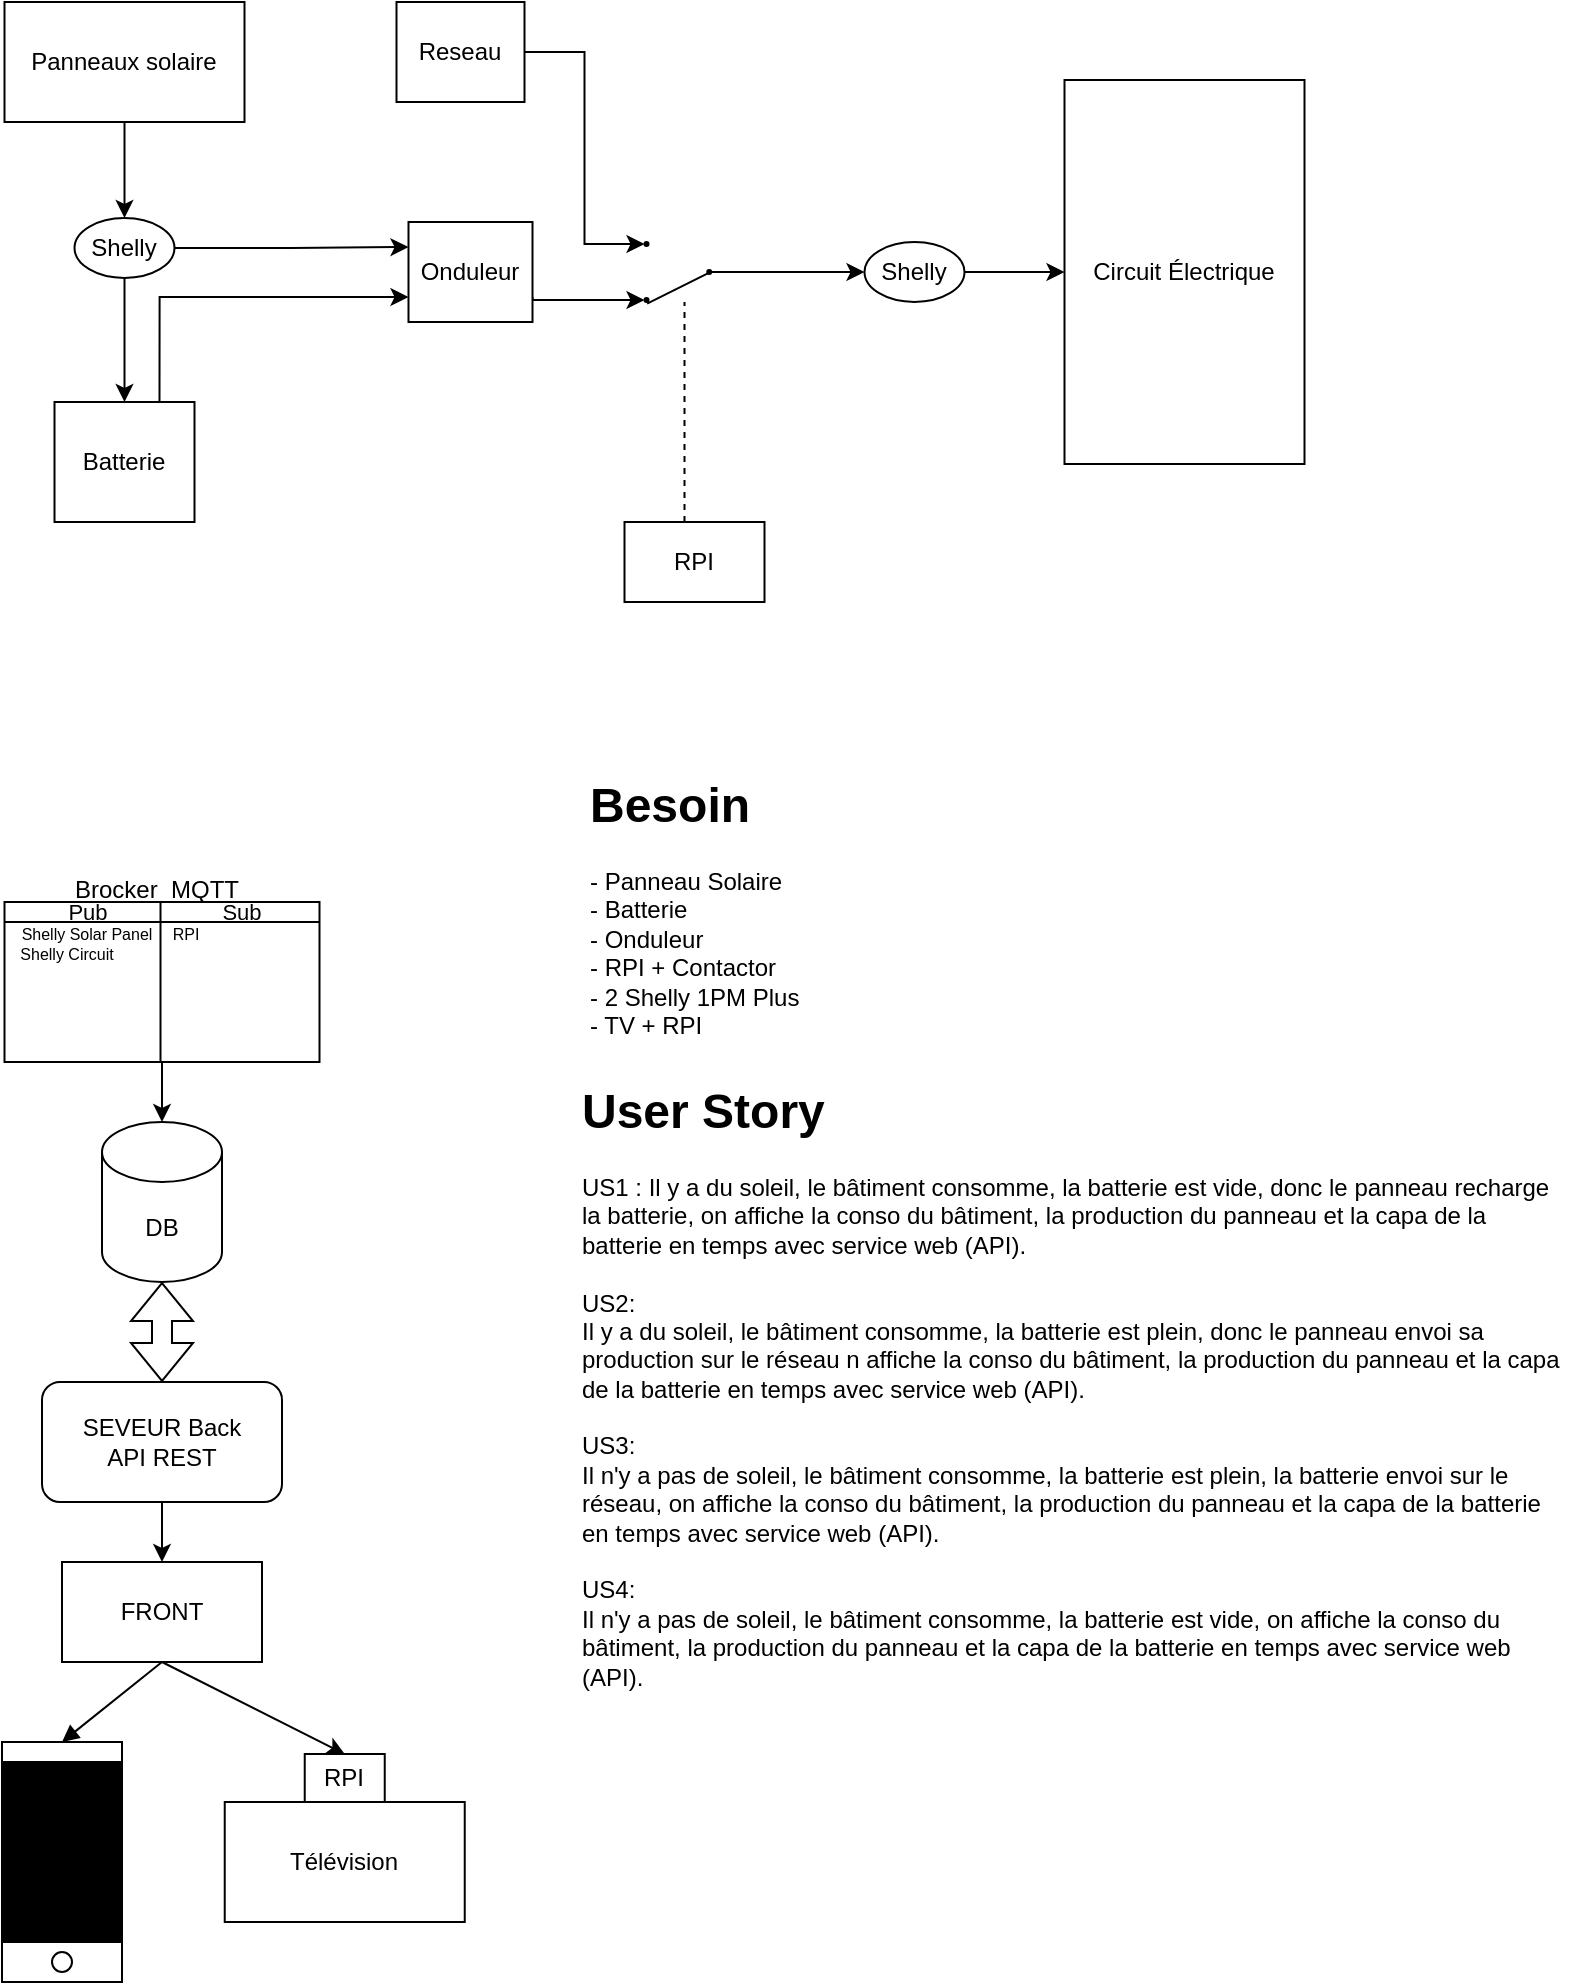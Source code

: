 <mxfile version="20.8.10" type="device" pages="3"><diagram name="V0.2" id="bUJSghtMO2TsAMHkwMjx"><mxGraphModel dx="1091" dy="649" grid="0" gridSize="10" guides="1" tooltips="1" connect="1" arrows="1" fold="1" page="1" pageScale="1" pageWidth="827" pageHeight="1169" math="0" shadow="0"><root><mxCell id="iRupwYIgq4YxSyQGfB-w-0"/><mxCell id="iRupwYIgq4YxSyQGfB-w-1" parent="iRupwYIgq4YxSyQGfB-w-0"/><mxCell id="pS1rkzDpME8Gf5wdP4LU-1" style="edgeStyle=orthogonalEdgeStyle;rounded=0;orthogonalLoop=1;jettySize=auto;html=1;exitX=0.5;exitY=1;exitDx=0;exitDy=0;entryX=0.5;entryY=0;entryDx=0;entryDy=0;" edge="1" parent="iRupwYIgq4YxSyQGfB-w-1" source="iRupwYIgq4YxSyQGfB-w-3" target="pS1rkzDpME8Gf5wdP4LU-0"><mxGeometry relative="1" as="geometry"/></mxCell><mxCell id="iRupwYIgq4YxSyQGfB-w-3" value="Panneaux solaire" style="rounded=0;whiteSpace=wrap;html=1;" vertex="1" parent="iRupwYIgq4YxSyQGfB-w-1"><mxGeometry x="61.25" y="40" width="120" height="60" as="geometry"/></mxCell><mxCell id="iRupwYIgq4YxSyQGfB-w-4" style="edgeStyle=orthogonalEdgeStyle;rounded=0;orthogonalLoop=1;jettySize=auto;html=1;exitX=0.75;exitY=0;exitDx=0;exitDy=0;entryX=0;entryY=0.75;entryDx=0;entryDy=0;" edge="1" parent="iRupwYIgq4YxSyQGfB-w-1" source="iRupwYIgq4YxSyQGfB-w-5" target="iRupwYIgq4YxSyQGfB-w-7"><mxGeometry relative="1" as="geometry"/></mxCell><mxCell id="iRupwYIgq4YxSyQGfB-w-5" value="Batterie" style="rounded=0;whiteSpace=wrap;html=1;" vertex="1" parent="iRupwYIgq4YxSyQGfB-w-1"><mxGeometry x="86.25" y="240" width="70" height="60" as="geometry"/></mxCell><mxCell id="pS1rkzDpME8Gf5wdP4LU-9" style="edgeStyle=orthogonalEdgeStyle;rounded=0;orthogonalLoop=1;jettySize=auto;html=1;exitX=1;exitY=0.75;exitDx=0;exitDy=0;entryX=0;entryY=0.5;entryDx=0;entryDy=0;" edge="1" parent="iRupwYIgq4YxSyQGfB-w-1" source="iRupwYIgq4YxSyQGfB-w-7" target="pS1rkzDpME8Gf5wdP4LU-7"><mxGeometry relative="1" as="geometry"><Array as="points"><mxPoint x="325.25" y="189"/></Array></mxGeometry></mxCell><mxCell id="iRupwYIgq4YxSyQGfB-w-7" value="Onduleur" style="rounded=0;whiteSpace=wrap;html=1;" vertex="1" parent="iRupwYIgq4YxSyQGfB-w-1"><mxGeometry x="263.25" y="150" width="62" height="50" as="geometry"/></mxCell><mxCell id="pS1rkzDpME8Gf5wdP4LU-10" style="edgeStyle=orthogonalEdgeStyle;rounded=0;orthogonalLoop=1;jettySize=auto;html=1;exitX=1;exitY=0.5;exitDx=0;exitDy=0;entryX=0;entryY=0.5;entryDx=0;entryDy=0;" edge="1" parent="iRupwYIgq4YxSyQGfB-w-1" source="iRupwYIgq4YxSyQGfB-w-12" target="pS1rkzDpME8Gf5wdP4LU-6"><mxGeometry relative="1" as="geometry"><Array as="points"><mxPoint x="351.25" y="65"/><mxPoint x="351.25" y="161"/></Array></mxGeometry></mxCell><mxCell id="iRupwYIgq4YxSyQGfB-w-12" value="Reseau" style="rounded=0;whiteSpace=wrap;html=1;" vertex="1" parent="iRupwYIgq4YxSyQGfB-w-1"><mxGeometry x="257.25" y="40" width="64" height="50" as="geometry"/></mxCell><mxCell id="iRupwYIgq4YxSyQGfB-w-15" value="DB" style="shape=cylinder3;whiteSpace=wrap;html=1;boundedLbl=1;backgroundOutline=1;size=15;" vertex="1" parent="iRupwYIgq4YxSyQGfB-w-1"><mxGeometry x="110" y="600" width="60" height="80" as="geometry"/></mxCell><mxCell id="iRupwYIgq4YxSyQGfB-w-16" style="edgeStyle=orthogonalEdgeStyle;rounded=0;orthogonalLoop=1;jettySize=auto;html=1;exitX=0.5;exitY=1;exitDx=0;exitDy=0;" edge="1" parent="iRupwYIgq4YxSyQGfB-w-1" source="iRupwYIgq4YxSyQGfB-w-17" target="iRupwYIgq4YxSyQGfB-w-19"><mxGeometry relative="1" as="geometry"/></mxCell><mxCell id="iRupwYIgq4YxSyQGfB-w-17" value="SEVEUR Back&lt;br&gt;API REST" style="rounded=1;whiteSpace=wrap;html=1;" vertex="1" parent="iRupwYIgq4YxSyQGfB-w-1"><mxGeometry x="80" y="730" width="120" height="60" as="geometry"/></mxCell><mxCell id="iRupwYIgq4YxSyQGfB-w-18" value="" style="shape=flexArrow;endArrow=classic;startArrow=classic;html=1;rounded=0;entryX=0.5;entryY=0;entryDx=0;entryDy=0;exitX=0.5;exitY=1;exitDx=0;exitDy=0;exitPerimeter=0;" edge="1" parent="iRupwYIgq4YxSyQGfB-w-1" source="iRupwYIgq4YxSyQGfB-w-15" target="iRupwYIgq4YxSyQGfB-w-17"><mxGeometry width="100" height="100" relative="1" as="geometry"><mxPoint x="90" y="780" as="sourcePoint"/><mxPoint x="190" y="680" as="targetPoint"/></mxGeometry></mxCell><mxCell id="iRupwYIgq4YxSyQGfB-w-19" value="FRONT" style="rounded=0;whiteSpace=wrap;html=1;" vertex="1" parent="iRupwYIgq4YxSyQGfB-w-1"><mxGeometry x="90" y="820" width="100" height="50" as="geometry"/></mxCell><mxCell id="iRupwYIgq4YxSyQGfB-w-20" value="Télévision" style="rounded=0;whiteSpace=wrap;html=1;" vertex="1" parent="iRupwYIgq4YxSyQGfB-w-1"><mxGeometry x="171.37" y="940" width="120" height="60" as="geometry"/></mxCell><mxCell id="iRupwYIgq4YxSyQGfB-w-21" value="RPI" style="rounded=0;whiteSpace=wrap;html=1;" vertex="1" parent="iRupwYIgq4YxSyQGfB-w-1"><mxGeometry x="211.37" y="916" width="40" height="24" as="geometry"/></mxCell><mxCell id="iRupwYIgq4YxSyQGfB-w-22" value="" style="endArrow=none;startArrow=classic;html=1;rounded=0;exitX=0.5;exitY=0;exitDx=0;exitDy=0;endFill=0;" edge="1" parent="iRupwYIgq4YxSyQGfB-w-1" source="iRupwYIgq4YxSyQGfB-w-21"><mxGeometry width="50" height="50" relative="1" as="geometry"><mxPoint x="210" y="940" as="sourcePoint"/><mxPoint x="140" y="870" as="targetPoint"/></mxGeometry></mxCell><mxCell id="iRupwYIgq4YxSyQGfB-w-23" value="" style="rounded=0;whiteSpace=wrap;html=1;rotation=90;" vertex="1" parent="iRupwYIgq4YxSyQGfB-w-1"><mxGeometry x="30" y="940" width="120" height="60" as="geometry"/></mxCell><mxCell id="iRupwYIgq4YxSyQGfB-w-24" value="" style="rounded=0;whiteSpace=wrap;html=1;rotation=90;fillColor=#000000;" vertex="1" parent="iRupwYIgq4YxSyQGfB-w-1"><mxGeometry x="45" y="935" width="90" height="60" as="geometry"/></mxCell><mxCell id="iRupwYIgq4YxSyQGfB-w-25" value="" style="ellipse;whiteSpace=wrap;html=1;aspect=fixed;" vertex="1" parent="iRupwYIgq4YxSyQGfB-w-1"><mxGeometry x="85" y="1015" width="10" height="10" as="geometry"/></mxCell><mxCell id="iRupwYIgq4YxSyQGfB-w-26" value="" style="endArrow=none;startArrow=block;html=1;rounded=0;entryX=0.5;entryY=1;entryDx=0;entryDy=0;exitX=0;exitY=0.5;exitDx=0;exitDy=0;startFill=1;endFill=0;" edge="1" parent="iRupwYIgq4YxSyQGfB-w-1" source="iRupwYIgq4YxSyQGfB-w-23" target="iRupwYIgq4YxSyQGfB-w-19"><mxGeometry width="50" height="50" relative="1" as="geometry"><mxPoint x="80" y="940" as="sourcePoint"/><mxPoint x="130" y="890" as="targetPoint"/></mxGeometry></mxCell><mxCell id="pS1rkzDpME8Gf5wdP4LU-2" style="edgeStyle=orthogonalEdgeStyle;rounded=0;orthogonalLoop=1;jettySize=auto;html=1;exitX=0.5;exitY=1;exitDx=0;exitDy=0;entryX=0.5;entryY=0;entryDx=0;entryDy=0;" edge="1" parent="iRupwYIgq4YxSyQGfB-w-1" source="pS1rkzDpME8Gf5wdP4LU-0" target="iRupwYIgq4YxSyQGfB-w-5"><mxGeometry relative="1" as="geometry"/></mxCell><mxCell id="pS1rkzDpME8Gf5wdP4LU-3" style="edgeStyle=orthogonalEdgeStyle;rounded=0;orthogonalLoop=1;jettySize=auto;html=1;entryX=0;entryY=0.25;entryDx=0;entryDy=0;" edge="1" parent="iRupwYIgq4YxSyQGfB-w-1" source="pS1rkzDpME8Gf5wdP4LU-0" target="iRupwYIgq4YxSyQGfB-w-7"><mxGeometry relative="1" as="geometry"/></mxCell><mxCell id="pS1rkzDpME8Gf5wdP4LU-0" value="Shelly" style="ellipse;whiteSpace=wrap;html=1;" vertex="1" parent="iRupwYIgq4YxSyQGfB-w-1"><mxGeometry x="96.25" y="148" width="50" height="30" as="geometry"/></mxCell><mxCell id="pS1rkzDpME8Gf5wdP4LU-15" style="edgeStyle=orthogonalEdgeStyle;rounded=0;orthogonalLoop=1;jettySize=auto;html=1;exitX=1;exitY=0.5;exitDx=0;exitDy=0;entryX=0;entryY=0.5;entryDx=0;entryDy=0;" edge="1" parent="iRupwYIgq4YxSyQGfB-w-1" source="pS1rkzDpME8Gf5wdP4LU-5" target="pS1rkzDpME8Gf5wdP4LU-14"><mxGeometry relative="1" as="geometry"/></mxCell><mxCell id="pS1rkzDpME8Gf5wdP4LU-5" value="Shelly" style="ellipse;whiteSpace=wrap;html=1;" vertex="1" parent="iRupwYIgq4YxSyQGfB-w-1"><mxGeometry x="491.25" y="160" width="50" height="30" as="geometry"/></mxCell><mxCell id="pS1rkzDpME8Gf5wdP4LU-6" value="" style="ellipse;whiteSpace=wrap;html=1;aspect=fixed;fillColor=#000000;" vertex="1" parent="iRupwYIgq4YxSyQGfB-w-1"><mxGeometry x="381.25" y="160" width="2" height="2" as="geometry"/></mxCell><mxCell id="pS1rkzDpME8Gf5wdP4LU-7" value="" style="ellipse;whiteSpace=wrap;html=1;aspect=fixed;fillColor=#000000;" vertex="1" parent="iRupwYIgq4YxSyQGfB-w-1"><mxGeometry x="381.25" y="188" width="2" height="2" as="geometry"/></mxCell><mxCell id="pS1rkzDpME8Gf5wdP4LU-12" style="edgeStyle=orthogonalEdgeStyle;rounded=0;orthogonalLoop=1;jettySize=auto;html=1;exitX=1;exitY=0.5;exitDx=0;exitDy=0;entryX=0;entryY=0.5;entryDx=0;entryDy=0;" edge="1" parent="iRupwYIgq4YxSyQGfB-w-1" source="pS1rkzDpME8Gf5wdP4LU-11" target="pS1rkzDpME8Gf5wdP4LU-5"><mxGeometry relative="1" as="geometry"><mxPoint x="414.62" y="176" as="sourcePoint"/><mxPoint x="491.25" y="176" as="targetPoint"/><Array as="points"><mxPoint x="471.25" y="175"/><mxPoint x="471.25" y="175"/></Array></mxGeometry></mxCell><mxCell id="pS1rkzDpME8Gf5wdP4LU-11" value="" style="ellipse;whiteSpace=wrap;html=1;aspect=fixed;fillColor=#000000;" vertex="1" parent="iRupwYIgq4YxSyQGfB-w-1"><mxGeometry x="412.62" y="174" width="2" height="2" as="geometry"/></mxCell><mxCell id="pS1rkzDpME8Gf5wdP4LU-13" value="" style="endArrow=none;html=1;rounded=0;exitX=0;exitY=1;exitDx=0;exitDy=0;entryX=0.659;entryY=1.409;entryDx=0;entryDy=0;entryPerimeter=0;" edge="1" parent="iRupwYIgq4YxSyQGfB-w-1" source="pS1rkzDpME8Gf5wdP4LU-11" target="pS1rkzDpME8Gf5wdP4LU-7"><mxGeometry width="50" height="50" relative="1" as="geometry"><mxPoint x="431.25" y="190" as="sourcePoint"/><mxPoint x="481.25" y="140" as="targetPoint"/></mxGeometry></mxCell><mxCell id="pS1rkzDpME8Gf5wdP4LU-14" value="Circuit Électrique" style="rounded=0;whiteSpace=wrap;html=1;fillColor=#FFFFFF;" vertex="1" parent="iRupwYIgq4YxSyQGfB-w-1"><mxGeometry x="591.25" y="79" width="120" height="192" as="geometry"/></mxCell><mxCell id="pS1rkzDpME8Gf5wdP4LU-16" value="" style="endArrow=none;dashed=1;html=1;rounded=0;" edge="1" parent="iRupwYIgq4YxSyQGfB-w-1"><mxGeometry width="50" height="50" relative="1" as="geometry"><mxPoint x="401.25" y="300" as="sourcePoint"/><mxPoint x="401.25" y="190" as="targetPoint"/></mxGeometry></mxCell><mxCell id="pS1rkzDpME8Gf5wdP4LU-17" value="RPI" style="rounded=0;whiteSpace=wrap;html=1;fillColor=#FFFFFF;" vertex="1" parent="iRupwYIgq4YxSyQGfB-w-1"><mxGeometry x="371.25" y="300" width="70" height="40" as="geometry"/></mxCell><mxCell id="pS1rkzDpME8Gf5wdP4LU-29" style="edgeStyle=orthogonalEdgeStyle;rounded=0;orthogonalLoop=1;jettySize=auto;html=1;exitX=0.5;exitY=1;exitDx=0;exitDy=0;entryX=0.5;entryY=0;entryDx=0;entryDy=0;entryPerimeter=0;fontSize=8;" edge="1" parent="iRupwYIgq4YxSyQGfB-w-1" source="pS1rkzDpME8Gf5wdP4LU-20" target="iRupwYIgq4YxSyQGfB-w-15"><mxGeometry relative="1" as="geometry"/></mxCell><mxCell id="pS1rkzDpME8Gf5wdP4LU-20" value="&amp;nbsp; &amp;nbsp;" style="shape=internalStorage;whiteSpace=wrap;html=1;backgroundOutline=1;fillColor=#FFFFFF;dx=78;dy=10;" vertex="1" parent="iRupwYIgq4YxSyQGfB-w-1"><mxGeometry x="61.25" y="490" width="157.5" height="80" as="geometry"/></mxCell><mxCell id="pS1rkzDpME8Gf5wdP4LU-21" value="&lt;font style=&quot;font-size: 11px;&quot;&gt;Pub&lt;/font&gt;" style="text;html=1;strokeColor=none;fillColor=none;align=center;verticalAlign=middle;whiteSpace=wrap;rounded=0;" vertex="1" parent="iRupwYIgq4YxSyQGfB-w-1"><mxGeometry x="72.75" y="480" width="60" height="30" as="geometry"/></mxCell><mxCell id="pS1rkzDpME8Gf5wdP4LU-22" value="&lt;font style=&quot;font-size: 11px;&quot;&gt;Sub&lt;/font&gt;" style="text;html=1;strokeColor=none;fillColor=none;align=center;verticalAlign=middle;whiteSpace=wrap;rounded=0;" vertex="1" parent="iRupwYIgq4YxSyQGfB-w-1"><mxGeometry x="150.12" y="480" width="60" height="30" as="geometry"/></mxCell><mxCell id="pS1rkzDpME8Gf5wdP4LU-23" value="&lt;font style=&quot;font-size: 8px;&quot;&gt;Shelly Solar Panel&lt;/font&gt;" style="text;html=1;strokeColor=none;fillColor=none;align=center;verticalAlign=middle;whiteSpace=wrap;rounded=0;fontSize=11;" vertex="1" parent="iRupwYIgq4YxSyQGfB-w-1"><mxGeometry x="68.25" y="500" width="69" height="10" as="geometry"/></mxCell><mxCell id="pS1rkzDpME8Gf5wdP4LU-24" value="&lt;font style=&quot;font-size: 8px;&quot;&gt;Shelly Circuit&lt;/font&gt;" style="text;html=1;strokeColor=none;fillColor=none;align=center;verticalAlign=middle;whiteSpace=wrap;rounded=0;fontSize=11;" vertex="1" parent="iRupwYIgq4YxSyQGfB-w-1"><mxGeometry x="68.25" y="510" width="48.5" height="10" as="geometry"/></mxCell><mxCell id="pS1rkzDpME8Gf5wdP4LU-26" value="RPI" style="text;html=1;strokeColor=none;fillColor=none;align=center;verticalAlign=middle;whiteSpace=wrap;rounded=0;fontSize=8;" vertex="1" parent="iRupwYIgq4YxSyQGfB-w-1"><mxGeometry x="140.12" y="501" width="24" height="10" as="geometry"/></mxCell><mxCell id="pS1rkzDpME8Gf5wdP4LU-30" value="&lt;font style=&quot;font-size: 12px;&quot;&gt;Brocker&amp;nbsp; MQTT&lt;/font&gt;" style="text;html=1;strokeColor=none;fillColor=none;align=center;verticalAlign=middle;whiteSpace=wrap;rounded=0;fontSize=8;" vertex="1" parent="iRupwYIgq4YxSyQGfB-w-1"><mxGeometry x="85" y="469" width="105" height="30" as="geometry"/></mxCell><mxCell id="06c6zjgofnKpRx3eUGBM-0" value="&lt;h1&gt;Besoin&lt;/h1&gt;&lt;div&gt;&lt;span style=&quot;background-color: initial;&quot;&gt;- Panneau Solaire&lt;/span&gt;&lt;br&gt;&lt;/div&gt;&lt;div&gt;- Batterie&lt;/div&gt;&lt;div&gt;- Onduleur&lt;/div&gt;&lt;div&gt;- RPI + Contactor&lt;/div&gt;&lt;div&gt;- 2 Shelly 1PM Plus&lt;/div&gt;&lt;div&gt;- TV + RPI&lt;/div&gt;" style="text;html=1;strokeColor=none;fillColor=none;spacing=5;spacingTop=-20;whiteSpace=wrap;overflow=hidden;rounded=0;" vertex="1" parent="iRupwYIgq4YxSyQGfB-w-1"><mxGeometry x="348.62" y="422" width="130" height="139" as="geometry"/></mxCell><mxCell id="06c6zjgofnKpRx3eUGBM-1" value="&lt;h1&gt;User Story&lt;/h1&gt;&lt;div&gt;US1 : Il y a du soleil, le bâtiment consomme, la batterie est vide, donc le panneau recharge la batterie, on affiche la conso du bâtiment, la production du panneau et la capa de la batterie en temps avec service web (API).&lt;/div&gt;&lt;div&gt;&lt;br&gt;&lt;/div&gt;&lt;div&gt;US2:&amp;nbsp;&lt;/div&gt;Il y a du soleil, le bâtiment consomme, la batterie est plein, donc le panneau envoi sa production sur le réseau n affiche la conso du bâtiment, la production du panneau et la capa de la batterie en temps avec service web (API).&lt;br&gt;&lt;br&gt;&lt;div style=&quot;border-color: var(--border-color);&quot;&gt;US3:&amp;nbsp;&lt;/div&gt;Il n'y a pas de soleil, le bâtiment consomme, la batterie est plein, la batterie envoi sur le réseau, on affiche la conso du bâtiment, la production du panneau et la capa de la batterie en temps avec service web (API).&lt;br&gt;&lt;br&gt;&lt;div style=&quot;border-color: var(--border-color);&quot;&gt;US4:&amp;nbsp;&lt;/div&gt;Il n'y a pas de soleil, le bâtiment consomme, la batterie est vide, on affiche la conso du bâtiment, la production du panneau et la capa de la batterie en temps avec service web (API).&lt;br&gt;&lt;br&gt;&lt;br&gt;&lt;br&gt;&lt;div&gt;&amp;nbsp;&lt;/div&gt;&lt;p&gt;&lt;br&gt;&lt;/p&gt;" style="text;html=1;strokeColor=none;fillColor=none;spacing=5;spacingTop=-20;whiteSpace=wrap;overflow=hidden;rounded=0;" vertex="1" parent="iRupwYIgq4YxSyQGfB-w-1"><mxGeometry x="345" y="575" width="500.12" height="363" as="geometry"/></mxCell></root></mxGraphModel></diagram><diagram name="V0.1" id="E7JOWZDmcaKWN9mhf_Wt"><mxGraphModel dx="2049" dy="1206" grid="1" gridSize="10" guides="1" tooltips="1" connect="1" arrows="1" fold="1" page="1" pageScale="1" pageWidth="827" pageHeight="1169" math="0" shadow="0"><root><mxCell id="qHG44iDywj358Ra6RWqA-0"/><mxCell id="qHG44iDywj358Ra6RWqA-1" parent="qHG44iDywj358Ra6RWqA-0"/><mxCell id="OaKVELHF8Ug3SPmHmKii-4" style="edgeStyle=orthogonalEdgeStyle;rounded=0;orthogonalLoop=1;jettySize=auto;html=1;" parent="qHG44iDywj358Ra6RWqA-1" source="qHG44iDywj358Ra6RWqA-5" target="qHG44iDywj358Ra6RWqA-9" edge="1"><mxGeometry relative="1" as="geometry"/></mxCell><mxCell id="qHG44iDywj358Ra6RWqA-5" value="Panneaux solaire" style="rounded=0;whiteSpace=wrap;html=1;" parent="qHG44iDywj358Ra6RWqA-1" vertex="1"><mxGeometry x="150" y="120" width="120" height="60" as="geometry"/></mxCell><mxCell id="OaKVELHF8Ug3SPmHmKii-5" style="edgeStyle=orthogonalEdgeStyle;rounded=0;orthogonalLoop=1;jettySize=auto;html=1;exitX=0.75;exitY=0;exitDx=0;exitDy=0;entryX=0;entryY=0.5;entryDx=0;entryDy=0;" parent="qHG44iDywj358Ra6RWqA-1" source="qHG44iDywj358Ra6RWqA-9" target="OaKVELHF8Ug3SPmHmKii-0" edge="1"><mxGeometry relative="1" as="geometry"/></mxCell><mxCell id="qHG44iDywj358Ra6RWqA-9" value="Batterie" style="rounded=0;whiteSpace=wrap;html=1;" parent="qHG44iDywj358Ra6RWqA-1" vertex="1"><mxGeometry x="175" y="320" width="70" height="60" as="geometry"/></mxCell><mxCell id="OaKVELHF8Ug3SPmHmKii-6" style="edgeStyle=orthogonalEdgeStyle;rounded=0;orthogonalLoop=1;jettySize=auto;html=1;exitX=1;exitY=0.5;exitDx=0;exitDy=0;" parent="qHG44iDywj358Ra6RWqA-1" source="OaKVELHF8Ug3SPmHmKii-0" target="OaKVELHF8Ug3SPmHmKii-1" edge="1"><mxGeometry relative="1" as="geometry"/></mxCell><mxCell id="OaKVELHF8Ug3SPmHmKii-0" value="Onduleur" style="rounded=0;whiteSpace=wrap;html=1;" parent="qHG44iDywj358Ra6RWqA-1" vertex="1"><mxGeometry x="352" y="230" width="62" height="50" as="geometry"/></mxCell><mxCell id="-DTxfwfjilLc9rwC0ODJ-17" style="edgeStyle=orthogonalEdgeStyle;rounded=0;orthogonalLoop=1;jettySize=auto;html=1;exitX=0.5;exitY=1;exitDx=0;exitDy=0;entryX=0.5;entryY=0;entryDx=0;entryDy=0;" parent="qHG44iDywj358Ra6RWqA-1" source="OaKVELHF8Ug3SPmHmKii-1" target="-DTxfwfjilLc9rwC0ODJ-13" edge="1"><mxGeometry relative="1" as="geometry"/></mxCell><mxCell id="-DTxfwfjilLc9rwC0ODJ-19" style="edgeStyle=orthogonalEdgeStyle;rounded=0;orthogonalLoop=1;jettySize=auto;html=1;exitX=1;exitY=0.5;exitDx=0;exitDy=0;entryX=0;entryY=0.5;entryDx=0;entryDy=0;endArrow=none;endFill=0;" parent="qHG44iDywj358Ra6RWqA-1" source="OaKVELHF8Ug3SPmHmKii-1" target="-DTxfwfjilLc9rwC0ODJ-18" edge="1"><mxGeometry relative="1" as="geometry"/></mxCell><mxCell id="OaKVELHF8Ug3SPmHmKii-1" value="Switch" style="rounded=0;whiteSpace=wrap;html=1;" parent="qHG44iDywj358Ra6RWqA-1" vertex="1"><mxGeometry x="523" y="235" width="60" height="40" as="geometry"/></mxCell><mxCell id="OaKVELHF8Ug3SPmHmKii-7" style="edgeStyle=orthogonalEdgeStyle;rounded=0;orthogonalLoop=1;jettySize=auto;html=1;exitX=1;exitY=0.5;exitDx=0;exitDy=0;entryX=0;entryY=0.5;entryDx=0;entryDy=0;" parent="qHG44iDywj358Ra6RWqA-1" source="OaKVELHF8Ug3SPmHmKii-2" target="OaKVELHF8Ug3SPmHmKii-1" edge="1"><mxGeometry relative="1" as="geometry"/></mxCell><mxCell id="OaKVELHF8Ug3SPmHmKii-2" value="Reseau" style="rounded=0;whiteSpace=wrap;html=1;" parent="qHG44iDywj358Ra6RWqA-1" vertex="1"><mxGeometry x="352" y="380" width="64" height="50" as="geometry"/></mxCell><mxCell id="-DTxfwfjilLc9rwC0ODJ-14" style="edgeStyle=orthogonalEdgeStyle;rounded=0;orthogonalLoop=1;jettySize=auto;html=1;exitX=1;exitY=0.5;exitDx=0;exitDy=0;" parent="qHG44iDywj358Ra6RWqA-1" source="OaKVELHF8Ug3SPmHmKii-13" target="-DTxfwfjilLc9rwC0ODJ-13" edge="1"><mxGeometry relative="1" as="geometry"><Array as="points"><mxPoint x="295" y="490"/><mxPoint x="537" y="490"/></Array></mxGeometry></mxCell><mxCell id="OaKVELHF8Ug3SPmHmKii-13" value="" style="ellipse;whiteSpace=wrap;html=1;rotation=90;fillColor=none;" parent="qHG44iDywj358Ra6RWqA-1" vertex="1"><mxGeometry x="280" y="260" width="30" height="7" as="geometry"/></mxCell><mxCell id="-DTxfwfjilLc9rwC0ODJ-0" value="DB" style="shape=cylinder3;whiteSpace=wrap;html=1;boundedLbl=1;backgroundOutline=1;size=15;" parent="qHG44iDywj358Ra6RWqA-1" vertex="1"><mxGeometry x="401.63" y="510" width="60" height="80" as="geometry"/></mxCell><mxCell id="-DTxfwfjilLc9rwC0ODJ-1" style="edgeStyle=orthogonalEdgeStyle;rounded=0;orthogonalLoop=1;jettySize=auto;html=1;exitX=0.5;exitY=1;exitDx=0;exitDy=0;" parent="qHG44iDywj358Ra6RWqA-1" source="-DTxfwfjilLc9rwC0ODJ-2" target="-DTxfwfjilLc9rwC0ODJ-4" edge="1"><mxGeometry relative="1" as="geometry"/></mxCell><mxCell id="-DTxfwfjilLc9rwC0ODJ-2" value="SEVEUR Back&lt;br&gt;API REST" style="rounded=1;whiteSpace=wrap;html=1;" parent="qHG44iDywj358Ra6RWqA-1" vertex="1"><mxGeometry x="371.63" y="640" width="120" height="60" as="geometry"/></mxCell><mxCell id="-DTxfwfjilLc9rwC0ODJ-3" value="" style="shape=flexArrow;endArrow=classic;startArrow=classic;html=1;rounded=0;entryX=0.5;entryY=0;entryDx=0;entryDy=0;exitX=0.5;exitY=1;exitDx=0;exitDy=0;exitPerimeter=0;" parent="qHG44iDywj358Ra6RWqA-1" source="-DTxfwfjilLc9rwC0ODJ-0" target="-DTxfwfjilLc9rwC0ODJ-2" edge="1"><mxGeometry width="100" height="100" relative="1" as="geometry"><mxPoint x="381.63" y="690" as="sourcePoint"/><mxPoint x="481.63" y="590" as="targetPoint"/></mxGeometry></mxCell><mxCell id="-DTxfwfjilLc9rwC0ODJ-4" value="FRONT" style="rounded=0;whiteSpace=wrap;html=1;" parent="qHG44iDywj358Ra6RWqA-1" vertex="1"><mxGeometry x="381.63" y="730" width="100" height="50" as="geometry"/></mxCell><mxCell id="-DTxfwfjilLc9rwC0ODJ-5" value="Télévision" style="rounded=0;whiteSpace=wrap;html=1;" parent="qHG44iDywj358Ra6RWqA-1" vertex="1"><mxGeometry x="463" y="850" width="120" height="60" as="geometry"/></mxCell><mxCell id="-DTxfwfjilLc9rwC0ODJ-6" value="RPI" style="rounded=0;whiteSpace=wrap;html=1;" parent="qHG44iDywj358Ra6RWqA-1" vertex="1"><mxGeometry x="503" y="826" width="40" height="24" as="geometry"/></mxCell><mxCell id="-DTxfwfjilLc9rwC0ODJ-7" value="" style="endArrow=none;startArrow=classic;html=1;rounded=0;exitX=0.5;exitY=0;exitDx=0;exitDy=0;endFill=0;" parent="qHG44iDywj358Ra6RWqA-1" source="-DTxfwfjilLc9rwC0ODJ-6" edge="1"><mxGeometry width="50" height="50" relative="1" as="geometry"><mxPoint x="501.63" y="850" as="sourcePoint"/><mxPoint x="431.63" y="780" as="targetPoint"/></mxGeometry></mxCell><mxCell id="-DTxfwfjilLc9rwC0ODJ-8" value="" style="rounded=0;whiteSpace=wrap;html=1;rotation=90;" parent="qHG44iDywj358Ra6RWqA-1" vertex="1"><mxGeometry x="321.63" y="850" width="120" height="60" as="geometry"/></mxCell><mxCell id="-DTxfwfjilLc9rwC0ODJ-9" value="" style="rounded=0;whiteSpace=wrap;html=1;rotation=90;fillColor=#000000;" parent="qHG44iDywj358Ra6RWqA-1" vertex="1"><mxGeometry x="336.63" y="845" width="90" height="60" as="geometry"/></mxCell><mxCell id="-DTxfwfjilLc9rwC0ODJ-10" value="" style="ellipse;whiteSpace=wrap;html=1;aspect=fixed;" parent="qHG44iDywj358Ra6RWqA-1" vertex="1"><mxGeometry x="376.63" y="925" width="10" height="10" as="geometry"/></mxCell><mxCell id="-DTxfwfjilLc9rwC0ODJ-11" value="" style="endArrow=none;startArrow=block;html=1;rounded=0;entryX=0.5;entryY=1;entryDx=0;entryDy=0;exitX=0;exitY=0.5;exitDx=0;exitDy=0;startFill=1;endFill=0;" parent="qHG44iDywj358Ra6RWqA-1" source="-DTxfwfjilLc9rwC0ODJ-8" target="-DTxfwfjilLc9rwC0ODJ-4" edge="1"><mxGeometry width="50" height="50" relative="1" as="geometry"><mxPoint x="371.63" y="850" as="sourcePoint"/><mxPoint x="421.63" y="800" as="targetPoint"/></mxGeometry></mxCell><mxCell id="-DTxfwfjilLc9rwC0ODJ-12" style="edgeStyle=orthogonalEdgeStyle;rounded=0;orthogonalLoop=1;jettySize=auto;html=1;entryX=1;entryY=1;entryDx=0;entryDy=-15;entryPerimeter=0;" parent="qHG44iDywj358Ra6RWqA-1" source="-DTxfwfjilLc9rwC0ODJ-13" target="-DTxfwfjilLc9rwC0ODJ-0" edge="1"><mxGeometry relative="1" as="geometry"/></mxCell><mxCell id="-DTxfwfjilLc9rwC0ODJ-13" value="Gateway" style="rounded=0;whiteSpace=wrap;html=1;" parent="qHG44iDywj358Ra6RWqA-1" vertex="1"><mxGeometry x="523" y="560" width="60" height="30" as="geometry"/></mxCell><mxCell id="-DTxfwfjilLc9rwC0ODJ-18" value="" style="ellipse;whiteSpace=wrap;html=1;aspect=fixed;fillColor=none;" parent="qHG44iDywj358Ra6RWqA-1" vertex="1"><mxGeometry x="680" y="240.5" width="29" height="29" as="geometry"/></mxCell><mxCell id="-DTxfwfjilLc9rwC0ODJ-20" value="" style="endArrow=none;html=1;rounded=0;exitX=0;exitY=1;exitDx=0;exitDy=0;" parent="qHG44iDywj358Ra6RWqA-1" source="-DTxfwfjilLc9rwC0ODJ-18" edge="1"><mxGeometry width="50" height="50" relative="1" as="geometry"><mxPoint x="685" y="265" as="sourcePoint"/><mxPoint x="705" y="245" as="targetPoint"/><Array as="points"><mxPoint x="695" y="255"/></Array></mxGeometry></mxCell><mxCell id="-DTxfwfjilLc9rwC0ODJ-21" value="" style="endArrow=none;html=1;rounded=0;exitX=1;exitY=1;exitDx=0;exitDy=0;" parent="qHG44iDywj358Ra6RWqA-1" source="-DTxfwfjilLc9rwC0ODJ-18" edge="1"><mxGeometry width="50" height="50" relative="1" as="geometry"><mxPoint x="714" y="270" as="sourcePoint"/><mxPoint x="684" y="245" as="targetPoint"/><Array as="points"/></mxGeometry></mxCell></root></mxGraphModel></diagram><diagram name="V0" id="0qpkggUugip9o6yTuozn"><mxGraphModel dx="2868" dy="1688" grid="1" gridSize="10" guides="1" tooltips="1" connect="1" arrows="1" fold="1" page="1" pageScale="1" pageWidth="827" pageHeight="1169" math="0" shadow="0"><root><mxCell id="0"/><mxCell id="1" parent="0"/><mxCell id="Ka4ohBBNe8vYeFzv7OE_-44" style="edgeStyle=orthogonalEdgeStyle;rounded=0;orthogonalLoop=1;jettySize=auto;html=1;exitX=1;exitY=0.75;exitDx=0;exitDy=0;entryX=0.012;entryY=0.282;entryDx=0;entryDy=0;entryPerimeter=0;endArrow=none;endFill=0;strokeColor=#0000FF;" parent="1" source="Ka4ohBBNe8vYeFzv7OE_-1" target="Ka4ohBBNe8vYeFzv7OE_-7" edge="1"><mxGeometry relative="1" as="geometry"/></mxCell><mxCell id="Ka4ohBBNe8vYeFzv7OE_-1" value="Batiment" style="rounded=0;whiteSpace=wrap;html=1;" parent="1" vertex="1"><mxGeometry x="200" y="110" width="120" height="170" as="geometry"/></mxCell><mxCell id="Ka4ohBBNe8vYeFzv7OE_-10" value="" style="edgeStyle=orthogonalEdgeStyle;rounded=0;orthogonalLoop=1;jettySize=auto;html=1;strokeColor=#FF0000;endArrow=none;endFill=0;exitX=0.577;exitY=0.988;exitDx=0;exitDy=0;exitPerimeter=0;entryX=0.624;entryY=0.004;entryDx=0;entryDy=0;entryPerimeter=0;" parent="1" source="Ka4ohBBNe8vYeFzv7OE_-2" target="Ka4ohBBNe8vYeFzv7OE_-7" edge="1"><mxGeometry relative="1" as="geometry"/></mxCell><mxCell id="Ka4ohBBNe8vYeFzv7OE_-2" value="Panneaux solaire" style="rounded=0;whiteSpace=wrap;html=1;" parent="1" vertex="1"><mxGeometry x="370" y="110" width="120" height="60" as="geometry"/></mxCell><mxCell id="Ka4ohBBNe8vYeFzv7OE_-4" value="&lt;h1&gt;Besoin&lt;/h1&gt;&lt;div&gt;- Capteur de consommation électrique&lt;/div&gt;&lt;div&gt;- Kit panneau solaire&lt;/div&gt;&lt;div&gt;- Batterie&lt;/div&gt;&lt;div&gt;- RPI&lt;/div&gt;&lt;div&gt;- TV + RPI&lt;/div&gt;&lt;div&gt;- Tablette&lt;/div&gt;" style="text;html=1;strokeColor=none;fillColor=none;spacing=5;spacingTop=-20;whiteSpace=wrap;overflow=hidden;rounded=0;" parent="1" vertex="1"><mxGeometry x="810" y="90" width="250" height="150" as="geometry"/></mxCell><mxCell id="Ka4ohBBNe8vYeFzv7OE_-5" value="&lt;h1&gt;User Story&lt;/h1&gt;&lt;div&gt;US1 : Il y a du soleil, le bâtiment consomme, la batterie est vide, donc le panneau recharge la batterie, on affiche la conso du bâtiment, la production du panneau et la capa de la batterie en temps avec service web (API).&lt;/div&gt;&lt;div&gt;&lt;br&gt;&lt;/div&gt;&lt;div&gt;US2:&amp;nbsp;&lt;/div&gt;Il y a du soleil, le bâtiment consomme, la batterie est plein, donc le panneau envoi sa production sur le réseau n affiche la conso du bâtiment, la production du panneau et la capa de la batterie en temps avec service web (API).&lt;br&gt;&lt;br&gt;&lt;div style=&quot;border-color: var(--border-color);&quot;&gt;US3:&amp;nbsp;&lt;/div&gt;Il n'y a pas de soleil, le bâtiment consomme, la batterie est plein, la batterie envoi sur le réseau, on affiche la conso du bâtiment, la production du panneau et la capa de la batterie en temps avec service web (API).&lt;br&gt;&lt;br&gt;&lt;div style=&quot;border-color: var(--border-color);&quot;&gt;US4:&amp;nbsp;&lt;/div&gt;Il n'y a pas de soleil, le bâtiment consomme, la batterie est vide, on affiche la conso du bâtiment, la production du panneau et la capa de la batterie en temps avec service web (API).&lt;br&gt;&lt;br&gt;&lt;br&gt;&lt;br&gt;&lt;div&gt;&amp;nbsp;&lt;/div&gt;&lt;p&gt;&lt;br&gt;&lt;/p&gt;" style="text;html=1;strokeColor=none;fillColor=none;spacing=5;spacingTop=-20;whiteSpace=wrap;overflow=hidden;rounded=0;" parent="1" vertex="1"><mxGeometry x="810" y="260" width="610" height="290" as="geometry"/></mxCell><mxCell id="Ka4ohBBNe8vYeFzv7OE_-11" value="" style="edgeStyle=orthogonalEdgeStyle;rounded=0;orthogonalLoop=1;jettySize=auto;html=1;entryX=1.005;entryY=0.825;entryDx=0;entryDy=0;entryPerimeter=0;strokeColor=#FF0000;endArrow=none;endFill=0;" parent="1" source="Ka4ohBBNe8vYeFzv7OE_-7" target="Ka4ohBBNe8vYeFzv7OE_-1" edge="1"><mxGeometry relative="1" as="geometry"/></mxCell><mxCell id="Ka4ohBBNe8vYeFzv7OE_-7" value="Batterie" style="rounded=0;whiteSpace=wrap;html=1;" parent="1" vertex="1"><mxGeometry x="395" y="220" width="70" height="60" as="geometry"/></mxCell><mxCell id="Ka4ohBBNe8vYeFzv7OE_-18" value="DB" style="shape=cylinder3;whiteSpace=wrap;html=1;boundedLbl=1;backgroundOutline=1;size=15;" parent="1" vertex="1"><mxGeometry x="280" y="330" width="60" height="80" as="geometry"/></mxCell><mxCell id="Ka4ohBBNe8vYeFzv7OE_-26" style="edgeStyle=orthogonalEdgeStyle;rounded=0;orthogonalLoop=1;jettySize=auto;html=1;exitX=0.5;exitY=1;exitDx=0;exitDy=0;" parent="1" source="Ka4ohBBNe8vYeFzv7OE_-23" target="Ka4ohBBNe8vYeFzv7OE_-25" edge="1"><mxGeometry relative="1" as="geometry"/></mxCell><mxCell id="Ka4ohBBNe8vYeFzv7OE_-23" value="SEVEUR Back&lt;br&gt;API REST" style="rounded=1;whiteSpace=wrap;html=1;" parent="1" vertex="1"><mxGeometry x="250" y="460" width="120" height="60" as="geometry"/></mxCell><mxCell id="Ka4ohBBNe8vYeFzv7OE_-24" value="" style="shape=flexArrow;endArrow=classic;startArrow=classic;html=1;rounded=0;entryX=0.5;entryY=0;entryDx=0;entryDy=0;exitX=0.5;exitY=1;exitDx=0;exitDy=0;exitPerimeter=0;" parent="1" source="Ka4ohBBNe8vYeFzv7OE_-18" target="Ka4ohBBNe8vYeFzv7OE_-23" edge="1"><mxGeometry width="100" height="100" relative="1" as="geometry"><mxPoint x="260" y="510" as="sourcePoint"/><mxPoint x="360" y="410" as="targetPoint"/></mxGeometry></mxCell><mxCell id="Ka4ohBBNe8vYeFzv7OE_-25" value="FRONT" style="rounded=0;whiteSpace=wrap;html=1;" parent="1" vertex="1"><mxGeometry x="260" y="550" width="100" height="50" as="geometry"/></mxCell><mxCell id="Ka4ohBBNe8vYeFzv7OE_-28" value="Télévision" style="rounded=0;whiteSpace=wrap;html=1;" parent="1" vertex="1"><mxGeometry x="341.37" y="670" width="120" height="60" as="geometry"/></mxCell><mxCell id="Ka4ohBBNe8vYeFzv7OE_-29" value="RPI" style="rounded=0;whiteSpace=wrap;html=1;" parent="1" vertex="1"><mxGeometry x="381.37" y="646" width="40" height="24" as="geometry"/></mxCell><mxCell id="Ka4ohBBNe8vYeFzv7OE_-30" value="" style="endArrow=none;startArrow=classic;html=1;rounded=0;exitX=0.5;exitY=0;exitDx=0;exitDy=0;endFill=0;" parent="1" source="Ka4ohBBNe8vYeFzv7OE_-29" edge="1"><mxGeometry width="50" height="50" relative="1" as="geometry"><mxPoint x="380" y="670" as="sourcePoint"/><mxPoint x="310" y="600" as="targetPoint"/></mxGeometry></mxCell><mxCell id="Ka4ohBBNe8vYeFzv7OE_-31" value="" style="rounded=0;whiteSpace=wrap;html=1;rotation=90;" parent="1" vertex="1"><mxGeometry x="200" y="670" width="120" height="60" as="geometry"/></mxCell><mxCell id="Ka4ohBBNe8vYeFzv7OE_-32" value="" style="rounded=0;whiteSpace=wrap;html=1;rotation=90;fillColor=#000000;" parent="1" vertex="1"><mxGeometry x="215" y="665" width="90" height="60" as="geometry"/></mxCell><mxCell id="Ka4ohBBNe8vYeFzv7OE_-33" value="" style="ellipse;whiteSpace=wrap;html=1;aspect=fixed;" parent="1" vertex="1"><mxGeometry x="255" y="745" width="10" height="10" as="geometry"/></mxCell><mxCell id="Ka4ohBBNe8vYeFzv7OE_-34" value="" style="endArrow=none;startArrow=block;html=1;rounded=0;entryX=0.5;entryY=1;entryDx=0;entryDy=0;exitX=0;exitY=0.5;exitDx=0;exitDy=0;startFill=1;endFill=0;" parent="1" source="Ka4ohBBNe8vYeFzv7OE_-31" target="Ka4ohBBNe8vYeFzv7OE_-25" edge="1"><mxGeometry width="50" height="50" relative="1" as="geometry"><mxPoint x="250" y="670" as="sourcePoint"/><mxPoint x="300" y="620" as="targetPoint"/></mxGeometry></mxCell><mxCell id="Ka4ohBBNe8vYeFzv7OE_-41" style="edgeStyle=orthogonalEdgeStyle;rounded=0;orthogonalLoop=1;jettySize=auto;html=1;entryX=1;entryY=1;entryDx=0;entryDy=-15;entryPerimeter=0;" parent="1" source="Ka4ohBBNe8vYeFzv7OE_-35" target="Ka4ohBBNe8vYeFzv7OE_-18" edge="1"><mxGeometry relative="1" as="geometry"/></mxCell><mxCell id="Ka4ohBBNe8vYeFzv7OE_-35" value="Gateway" style="rounded=0;whiteSpace=wrap;html=1;" parent="1" vertex="1"><mxGeometry x="385" y="380" width="60" height="30" as="geometry"/></mxCell><mxCell id="Ka4ohBBNe8vYeFzv7OE_-42" value="" style="endArrow=none;html=1;rounded=0;entryX=0.454;entryY=1.003;entryDx=0;entryDy=0;entryPerimeter=0;exitX=0.419;exitY=0.006;exitDx=0;exitDy=0;exitPerimeter=0;strokeColor=#0000FF;" parent="1" source="Ka4ohBBNe8vYeFzv7OE_-7" target="Ka4ohBBNe8vYeFzv7OE_-2" edge="1"><mxGeometry width="50" height="50" relative="1" as="geometry"><mxPoint x="420" y="230" as="sourcePoint"/><mxPoint x="470" y="180" as="targetPoint"/></mxGeometry></mxCell><mxCell id="Ka4ohBBNe8vYeFzv7OE_-57" style="edgeStyle=orthogonalEdgeStyle;rounded=0;orthogonalLoop=1;jettySize=auto;html=1;exitX=1;exitY=0.5;exitDx=0;exitDy=0;" parent="1" source="Ka4ohBBNe8vYeFzv7OE_-46" target="Ka4ohBBNe8vYeFzv7OE_-35" edge="1"><mxGeometry relative="1" as="geometry"><Array as="points"><mxPoint x="350" y="290"/><mxPoint x="430" y="290"/></Array></mxGeometry></mxCell><mxCell id="Ka4ohBBNe8vYeFzv7OE_-46" value="" style="ellipse;whiteSpace=wrap;html=1;rotation=75;fillColor=none;" parent="1" vertex="1"><mxGeometry x="341.37" y="251" width="13.71" height="5" as="geometry"/></mxCell><mxCell id="Ka4ohBBNe8vYeFzv7OE_-56" style="edgeStyle=orthogonalEdgeStyle;rounded=0;orthogonalLoop=1;jettySize=auto;html=1;exitX=1;exitY=0.5;exitDx=0;exitDy=0;" parent="1" source="Ka4ohBBNe8vYeFzv7OE_-48" target="Ka4ohBBNe8vYeFzv7OE_-35" edge="1"><mxGeometry relative="1" as="geometry"><Array as="points"><mxPoint x="336" y="320"/><mxPoint x="415" y="320"/></Array></mxGeometry></mxCell><mxCell id="Ka4ohBBNe8vYeFzv7OE_-58" style="edgeStyle=orthogonalEdgeStyle;rounded=0;orthogonalLoop=1;jettySize=auto;html=1;exitX=1;exitY=0.5;exitDx=0;exitDy=0;entryX=1;entryY=0.5;entryDx=0;entryDy=0;" parent="1" source="Ka4ohBBNe8vYeFzv7OE_-51" target="Ka4ohBBNe8vYeFzv7OE_-35" edge="1"><mxGeometry relative="1" as="geometry"><Array as="points"><mxPoint x="490" y="194"/><mxPoint x="490" y="395"/></Array></mxGeometry></mxCell><mxCell id="Ka4ohBBNe8vYeFzv7OE_-51" value="" style="ellipse;whiteSpace=wrap;html=1;rotation=-8;fillColor=none;" parent="1" vertex="1"><mxGeometry x="436.14" y="192.5" width="13.71" height="5" as="geometry"/></mxCell><mxCell id="Ka4ohBBNe8vYeFzv7OE_-53" style="edgeStyle=orthogonalEdgeStyle;rounded=0;orthogonalLoop=1;jettySize=auto;html=1;entryX=1;entryY=0.525;entryDx=0;entryDy=0;entryPerimeter=0;exitX=1;exitY=0.25;exitDx=0;exitDy=0;endArrow=none;endFill=0;strokeColor=#0000FF;" parent="1" source="Ka4ohBBNe8vYeFzv7OE_-1" target="Ka4ohBBNe8vYeFzv7OE_-1" edge="1"><mxGeometry relative="1" as="geometry"/></mxCell><mxCell id="Ka4ohBBNe8vYeFzv7OE_-54" style="edgeStyle=orthogonalEdgeStyle;rounded=0;orthogonalLoop=1;jettySize=auto;html=1;entryX=1.004;entryY=0.612;entryDx=0;entryDy=0;entryPerimeter=0;exitX=1.001;exitY=0.207;exitDx=0;exitDy=0;exitPerimeter=0;endArrow=none;endFill=0;strokeColor=#FF0000;" parent="1" source="Ka4ohBBNe8vYeFzv7OE_-1" target="Ka4ohBBNe8vYeFzv7OE_-1" edge="1"><mxGeometry relative="1" as="geometry"><Array as="points"><mxPoint x="320" y="140"/><mxPoint x="350" y="140"/><mxPoint x="350" y="214"/></Array></mxGeometry></mxCell><mxCell id="Ka4ohBBNe8vYeFzv7OE_-48" value="" style="ellipse;whiteSpace=wrap;html=1;rotation=75;fillColor=none;" parent="1" vertex="1"><mxGeometry x="327.66" y="215" width="13.71" height="5" as="geometry"/></mxCell></root></mxGraphModel></diagram></mxfile>
